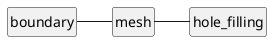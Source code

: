@startuml
	skinparam monochrome true
	skinparam shadowing false
	hide circle
	hide empty members

	class hole_filling{}
	class mesh{}
	class boundary{}

	boundary - mesh
	mesh - hole_filling
@enduml
